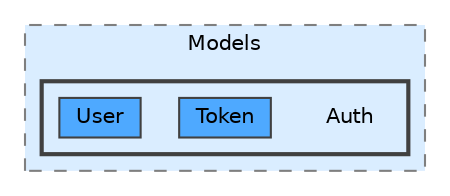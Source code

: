 digraph "Auth"
{
 // INTERACTIVE_SVG=YES
 // LATEX_PDF_SIZE
  bgcolor="transparent";
  edge [fontname=Helvetica,fontsize=10,labelfontname=Helvetica,labelfontsize=10];
  node [fontname=Helvetica,fontsize=10,shape=box,height=0.2,width=0.4];
  compound=true
  subgraph clusterdir_70450b98febcf9219d893c69d986a3ac {
    graph [ bgcolor="#daedff", pencolor="grey50", label="Models", fontname=Helvetica,fontsize=10 style="filled,dashed", URL="dir_70450b98febcf9219d893c69d986a3ac.html",tooltip=""]
  subgraph clusterdir_a99ae74d7234602f074749bebd3222f8 {
    graph [ bgcolor="#daedff", pencolor="grey25", label="", fontname=Helvetica,fontsize=10 style="filled,bold", URL="dir_a99ae74d7234602f074749bebd3222f8.html",tooltip=""]
    dir_a99ae74d7234602f074749bebd3222f8 [shape=plaintext, label="Auth"];
  dir_0639cda8ff0455ef5efe627ec2350c40 [label="Token", fillcolor="#4ea9ff", color="grey25", style="filled", URL="dir_0639cda8ff0455ef5efe627ec2350c40.html",tooltip=""];
  dir_a5dcb9b3c26fd84ee496f81467c56089 [label="User", fillcolor="#4ea9ff", color="grey25", style="filled", URL="dir_a5dcb9b3c26fd84ee496f81467c56089.html",tooltip=""];
  }
  }
}

